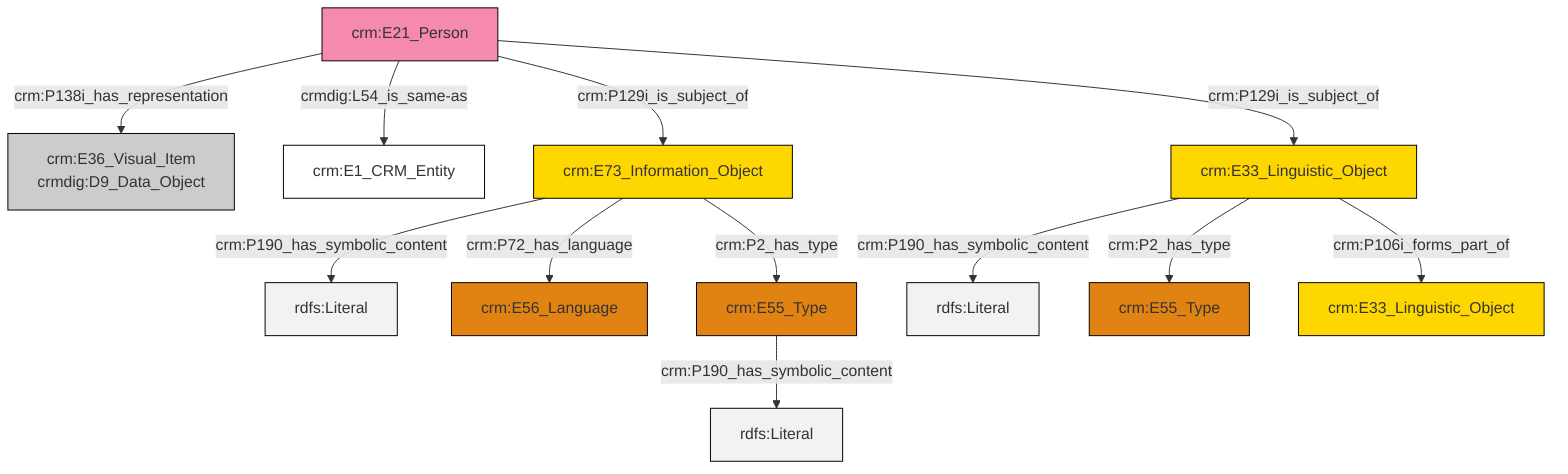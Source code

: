 graph TD
classDef Literal fill:#f2f2f2,stroke:#000000;
classDef CRM_Entity fill:#FFFFFF,stroke:#000000;
classDef Temporal_Entity fill:#00C9E6, stroke:#000000;
classDef Type fill:#E18312, stroke:#000000;
classDef Time-Span fill:#2C9C91, stroke:#000000;
classDef Appellation fill:#FFEB7F, stroke:#000000;
classDef Place fill:#008836, stroke:#000000;
classDef Persistent_Item fill:#B266B2, stroke:#000000;
classDef Conceptual_Object fill:#FFD700, stroke:#000000;
classDef Physical_Thing fill:#D2B48C, stroke:#000000;
classDef Actor fill:#f58aad, stroke:#000000;
classDef PC_Classes fill:#4ce600, stroke:#000000;
classDef Multi fill:#cccccc,stroke:#000000;

0["crm:E21_Person"]:::Actor -->|crm:P138i_has_representation| 1["crm:E36_Visual_Item<br>crmdig:D9_Data_Object"]:::Multi
0["crm:E21_Person"]:::Actor -->|crmdig:L54_is_same-as| 3["crm:E1_CRM_Entity"]:::CRM_Entity
0["crm:E21_Person"]:::Actor -->|crm:P129i_is_subject_of| 5["crm:E33_Linguistic_Object"]:::Conceptual_Object
6["crm:E73_Information_Object"]:::Conceptual_Object -->|crm:P190_has_symbolic_content| 7[rdfs:Literal]:::Literal
6["crm:E73_Information_Object"]:::Conceptual_Object -->|crm:P72_has_language| 8["crm:E56_Language"]:::Type
9["crm:E55_Type"]:::Type -->|crm:P190_has_symbolic_content| 10[rdfs:Literal]:::Literal
5["crm:E33_Linguistic_Object"]:::Conceptual_Object -->|crm:P190_has_symbolic_content| 11[rdfs:Literal]:::Literal
5["crm:E33_Linguistic_Object"]:::Conceptual_Object -->|crm:P2_has_type| 12["crm:E55_Type"]:::Type
0["crm:E21_Person"]:::Actor -->|crm:P129i_is_subject_of| 6["crm:E73_Information_Object"]:::Conceptual_Object
5["crm:E33_Linguistic_Object"]:::Conceptual_Object -->|crm:P106i_forms_part_of| 21["crm:E33_Linguistic_Object"]:::Conceptual_Object
6["crm:E73_Information_Object"]:::Conceptual_Object -->|crm:P2_has_type| 9["crm:E55_Type"]:::Type